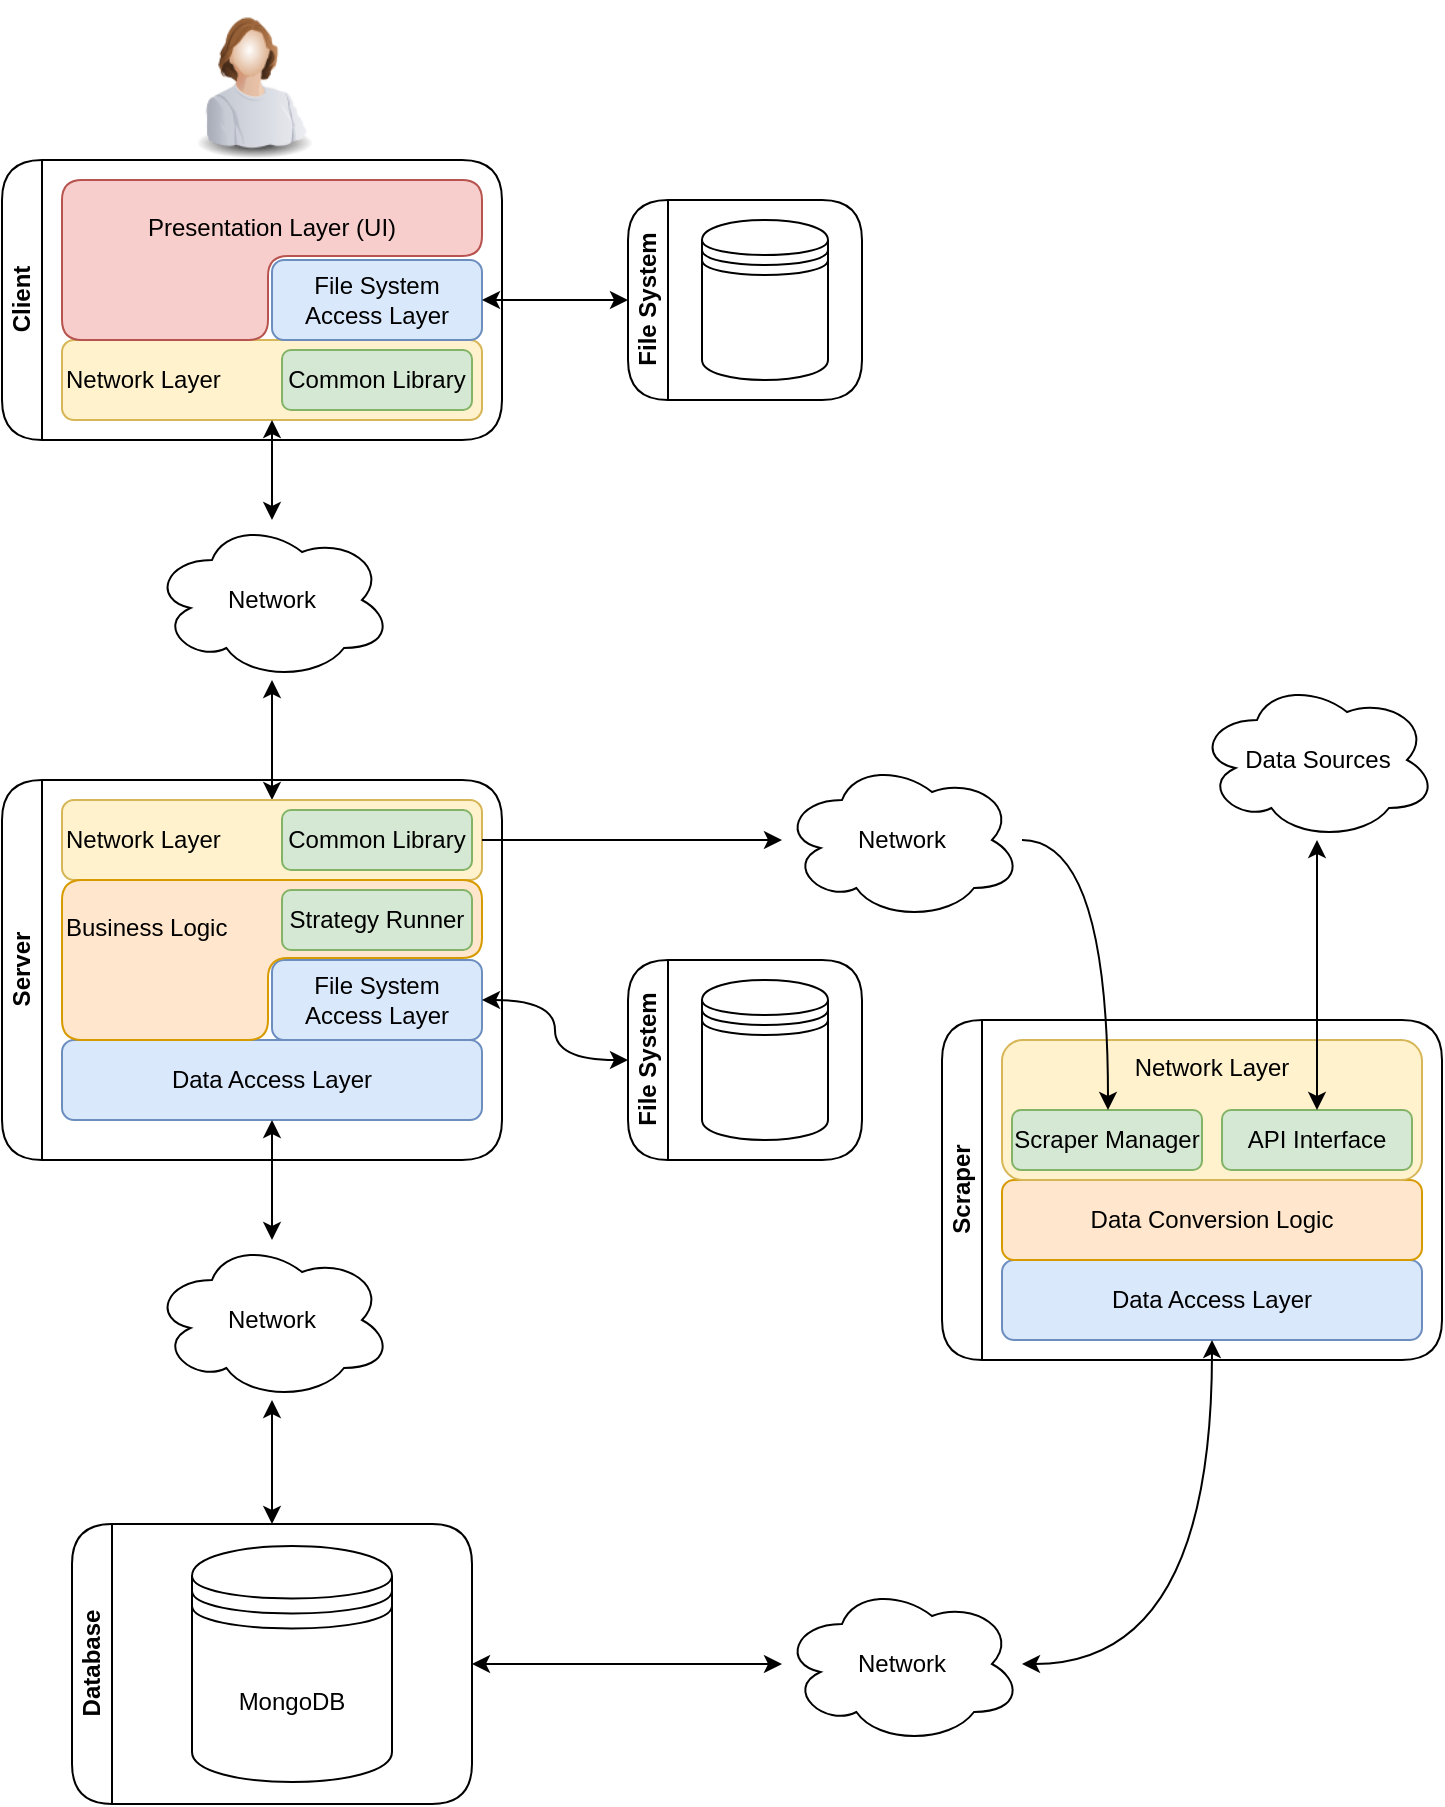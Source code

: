 <mxfile version="12.6.2" type="github">
  <diagram id="9oRsCZYGqYEaME0ZXxkR" name="Page-1">
    <mxGraphModel dx="1414" dy="768" grid="1" gridSize="10" guides="1" tooltips="1" connect="1" arrows="1" fold="1" page="1" pageScale="1" pageWidth="827" pageHeight="1169" math="0" shadow="0">
      <root>
        <mxCell id="0"/>
        <mxCell id="1" parent="0"/>
        <mxCell id="pZFqRjBSHbFWknKDNms_-14" value="Client" style="swimlane;html=1;startSize=20;horizontal=0;childLayout=treeLayout;horizontalTree=1;resizable=1;containerType=tree;rounded=1;shadow=0;glass=0;comic=0;fillColor=#ffffff;arcSize=37;collapsible=0;" parent="1" vertex="1">
          <mxGeometry y="80" width="250" height="140" as="geometry"/>
        </mxCell>
        <mxCell id="pZFqRjBSHbFWknKDNms_-24" value="Network Layer" style="rounded=1;whiteSpace=wrap;html=1;imageAspect=1;fillColor=#fff2cc;strokeColor=#d6b656;align=left;" parent="pZFqRjBSHbFWknKDNms_-14" vertex="1">
          <mxGeometry x="30" y="90" width="210" height="40" as="geometry"/>
        </mxCell>
        <mxCell id="pZFqRjBSHbFWknKDNms_-25" value="File System Access Layer" style="rounded=1;whiteSpace=wrap;html=1;fillColor=#dae8fc;strokeColor=#6c8ebf;" parent="pZFqRjBSHbFWknKDNms_-14" vertex="1">
          <mxGeometry x="135" y="50" width="105" height="40" as="geometry"/>
        </mxCell>
        <mxCell id="pZFqRjBSHbFWknKDNms_-45" value="Presentation Layer (UI)" style="shape=corner;whiteSpace=wrap;rounded=1;shadow=0;glass=0;comic=0;startSize=20;fillColor=#f8cecc;dx=103;dy=38;strokeColor=#b85450;verticalAlign=top;labelPosition=center;verticalLabelPosition=middle;align=center;horizontal=1;html=1;spacingTop=10;" parent="pZFqRjBSHbFWknKDNms_-14" vertex="1">
          <mxGeometry x="30" y="10" width="210" height="80" as="geometry"/>
        </mxCell>
        <mxCell id="nYY8v-5Ol-1SoNux4Pxv-2" value="Common Library" style="rounded=1;whiteSpace=wrap;html=1;fillColor=#d5e8d4;strokeColor=#82b366;" vertex="1" parent="pZFqRjBSHbFWknKDNms_-14">
          <mxGeometry x="140" y="95" width="95" height="30" as="geometry"/>
        </mxCell>
        <mxCell id="pZFqRjBSHbFWknKDNms_-27" value="&lt;div&gt;File System&lt;/div&gt;" style="swimlane;html=1;startSize=20;horizontal=0;childLayout=treeLayout;horizontalTree=1;resizable=1;containerType=tree;rounded=1;shadow=0;glass=0;comic=0;fillColor=#ffffff;arcSize=37;collapsible=0;" parent="1" vertex="1">
          <mxGeometry x="313" y="100" width="117" height="100" as="geometry"/>
        </mxCell>
        <mxCell id="pZFqRjBSHbFWknKDNms_-31" value="" style="shape=datastore;whiteSpace=wrap;html=1;rounded=1;shadow=0;glass=0;comic=0;startSize=20;fillColor=#ffffff;" parent="pZFqRjBSHbFWknKDNms_-27" vertex="1">
          <mxGeometry x="37" y="10" width="63" height="80" as="geometry"/>
        </mxCell>
        <mxCell id="pZFqRjBSHbFWknKDNms_-39" style="edgeStyle=orthogonalEdgeStyle;rounded=0;orthogonalLoop=1;jettySize=auto;html=1;startArrow=classic;startFill=1;startSize=6;endArrow=classic;endFill=1;" parent="1" source="pZFqRjBSHbFWknKDNms_-33" target="pZFqRjBSHbFWknKDNms_-37" edge="1">
          <mxGeometry relative="1" as="geometry"/>
        </mxCell>
        <mxCell id="pZFqRjBSHbFWknKDNms_-33" value="Network" style="ellipse;shape=cloud;whiteSpace=wrap;html=1;rounded=1;shadow=0;glass=0;comic=0;startSize=20;fillColor=#ffffff;" parent="1" vertex="1">
          <mxGeometry x="75" y="260" width="120" height="80" as="geometry"/>
        </mxCell>
        <mxCell id="pZFqRjBSHbFWknKDNms_-34" style="edgeStyle=orthogonalEdgeStyle;rounded=0;orthogonalLoop=1;jettySize=auto;html=1;startSize=6;endArrow=classic;endFill=1;startArrow=classic;startFill=1;" parent="1" source="pZFqRjBSHbFWknKDNms_-24" target="pZFqRjBSHbFWknKDNms_-33" edge="1">
          <mxGeometry relative="1" as="geometry"/>
        </mxCell>
        <mxCell id="pZFqRjBSHbFWknKDNms_-35" value="Server" style="swimlane;html=1;startSize=20;horizontal=0;childLayout=treeLayout;horizontalTree=1;resizable=1;containerType=tree;rounded=1;shadow=0;glass=0;comic=0;fillColor=#ffffff;arcSize=37;collapsible=0;" parent="1" vertex="1">
          <mxGeometry y="390" width="250" height="190" as="geometry"/>
        </mxCell>
        <mxCell id="pZFqRjBSHbFWknKDNms_-37" value="Network Layer" style="rounded=1;whiteSpace=wrap;html=1;imageAspect=1;fillColor=#fff2cc;strokeColor=#d6b656;align=left;" parent="pZFqRjBSHbFWknKDNms_-35" vertex="1">
          <mxGeometry x="30" y="10" width="210" height="40" as="geometry"/>
        </mxCell>
        <mxCell id="pZFqRjBSHbFWknKDNms_-40" value="Data Access Layer" style="rounded=1;whiteSpace=wrap;html=1;imageAspect=1;fillColor=#dae8fc;strokeColor=#6c8ebf;" parent="pZFqRjBSHbFWknKDNms_-35" vertex="1">
          <mxGeometry x="30" y="130" width="210" height="40" as="geometry"/>
        </mxCell>
        <mxCell id="nYY8v-5Ol-1SoNux4Pxv-4" value="File System Access Layer" style="rounded=1;whiteSpace=wrap;html=1;fillColor=#dae8fc;strokeColor=#6c8ebf;" vertex="1" parent="pZFqRjBSHbFWknKDNms_-35">
          <mxGeometry x="135" y="90" width="105" height="40" as="geometry"/>
        </mxCell>
        <mxCell id="nYY8v-5Ol-1SoNux4Pxv-5" value="Business Logic" style="shape=corner;whiteSpace=wrap;rounded=1;shadow=0;glass=0;comic=0;startSize=20;fillColor=#ffe6cc;dx=103;dy=39;strokeColor=#d79b00;verticalAlign=top;labelPosition=center;verticalLabelPosition=middle;align=left;horizontal=1;html=1;spacingTop=10;" vertex="1" parent="pZFqRjBSHbFWknKDNms_-35">
          <mxGeometry x="30" y="50" width="210" height="80" as="geometry"/>
        </mxCell>
        <mxCell id="nYY8v-5Ol-1SoNux4Pxv-3" value="Strategy Runner" style="rounded=1;whiteSpace=wrap;html=1;fillColor=#d5e8d4;strokeColor=#82b366;" vertex="1" parent="pZFqRjBSHbFWknKDNms_-35">
          <mxGeometry x="140" y="55" width="95" height="30" as="geometry"/>
        </mxCell>
        <mxCell id="nYY8v-5Ol-1SoNux4Pxv-12" value="Common Library" style="rounded=1;whiteSpace=wrap;html=1;fillColor=#d5e8d4;strokeColor=#82b366;" vertex="1" parent="pZFqRjBSHbFWknKDNms_-35">
          <mxGeometry x="140" y="15" width="95" height="30" as="geometry"/>
        </mxCell>
        <mxCell id="pZFqRjBSHbFWknKDNms_-41" value="Database" style="swimlane;html=1;startSize=20;horizontal=0;childLayout=treeLayout;horizontalTree=1;resizable=1;containerType=tree;rounded=1;shadow=0;glass=0;comic=0;fillColor=#ffffff;arcSize=37;collapsible=0;" parent="1" vertex="1">
          <mxGeometry x="35" y="762" width="200" height="140" as="geometry"/>
        </mxCell>
        <mxCell id="pZFqRjBSHbFWknKDNms_-42" value="MongoDB" style="shape=datastore;whiteSpace=wrap;html=1;rounded=1;shadow=0;glass=0;comic=0;startSize=20;fillColor=#ffffff;" parent="pZFqRjBSHbFWknKDNms_-41" vertex="1">
          <mxGeometry x="60" y="11" width="100" height="118" as="geometry"/>
        </mxCell>
        <mxCell id="pZFqRjBSHbFWknKDNms_-44" value="" style="image;html=1;labelBackgroundColor=#ffffff;image=img/lib/clip_art/people/Worker_Woman_128x128.png;rounded=1;shadow=0;glass=0;comic=0;startSize=20;fillColor=#ffffff;" parent="1" vertex="1">
          <mxGeometry x="85" width="80" height="80" as="geometry"/>
        </mxCell>
        <mxCell id="pZFqRjBSHbFWknKDNms_-51" style="edgeStyle=orthogonalEdgeStyle;rounded=0;orthogonalLoop=1;jettySize=auto;html=1;startArrow=classic;startFill=1;startSize=6;endArrow=classic;endFill=1;" parent="1" source="pZFqRjBSHbFWknKDNms_-49" target="pZFqRjBSHbFWknKDNms_-41" edge="1">
          <mxGeometry relative="1" as="geometry"/>
        </mxCell>
        <mxCell id="pZFqRjBSHbFWknKDNms_-49" value="Network" style="ellipse;shape=cloud;whiteSpace=wrap;html=1;rounded=1;shadow=0;glass=0;comic=0;startSize=20;fillColor=#ffffff;" parent="1" vertex="1">
          <mxGeometry x="75" y="620" width="120" height="80" as="geometry"/>
        </mxCell>
        <mxCell id="pZFqRjBSHbFWknKDNms_-50" style="edgeStyle=orthogonalEdgeStyle;rounded=0;orthogonalLoop=1;jettySize=auto;html=1;startArrow=classic;startFill=1;startSize=6;endArrow=classic;endFill=1;" parent="1" source="pZFqRjBSHbFWknKDNms_-40" target="pZFqRjBSHbFWknKDNms_-49" edge="1">
          <mxGeometry relative="1" as="geometry"/>
        </mxCell>
        <mxCell id="0u3aBdH8Ed06nAySPWel-1" value="&lt;div&gt;Scraper&lt;/div&gt;" style="swimlane;html=1;startSize=20;horizontal=0;childLayout=treeLayout;horizontalTree=1;resizable=1;containerType=tree;rounded=1;shadow=0;glass=0;comic=0;fillColor=#ffffff;arcSize=37;collapsible=0;" parent="1" vertex="1">
          <mxGeometry x="470" y="510" width="250" height="170" as="geometry"/>
        </mxCell>
        <mxCell id="0u3aBdH8Ed06nAySPWel-3" value="Data Access Layer" style="rounded=1;whiteSpace=wrap;html=1;imageAspect=1;fillColor=#dae8fc;strokeColor=#6c8ebf;" parent="0u3aBdH8Ed06nAySPWel-1" vertex="1">
          <mxGeometry x="30" y="120" width="210" height="40" as="geometry"/>
        </mxCell>
        <mxCell id="0u3aBdH8Ed06nAySPWel-4" value="Data Conversion Logic" style="rounded=1;whiteSpace=wrap;html=1;imageAspect=1;fillColor=#ffe6cc;strokeColor=#d79b00;" parent="0u3aBdH8Ed06nAySPWel-1" vertex="1">
          <mxGeometry x="30" y="80" width="210" height="40" as="geometry"/>
        </mxCell>
        <mxCell id="nYY8v-5Ol-1SoNux4Pxv-14" value="Network Layer" style="rounded=1;whiteSpace=wrap;html=1;imageAspect=1;fillColor=#fff2cc;strokeColor=#d6b656;align=center;verticalAlign=top;" vertex="1" parent="0u3aBdH8Ed06nAySPWel-1">
          <mxGeometry x="30" y="10" width="210" height="70" as="geometry"/>
        </mxCell>
        <mxCell id="0u3aBdH8Ed06nAySPWel-2" value="Scraper Manager" style="rounded=1;whiteSpace=wrap;html=1;imageAspect=1;fillColor=#d5e8d4;strokeColor=#82b366;" parent="0u3aBdH8Ed06nAySPWel-1" vertex="1">
          <mxGeometry x="35" y="45" width="95" height="30" as="geometry"/>
        </mxCell>
        <mxCell id="nYY8v-5Ol-1SoNux4Pxv-13" value="API Interface" style="rounded=1;whiteSpace=wrap;html=1;imageAspect=1;fillColor=#d5e8d4;strokeColor=#82b366;" vertex="1" parent="0u3aBdH8Ed06nAySPWel-1">
          <mxGeometry x="140" y="45" width="95" height="30" as="geometry"/>
        </mxCell>
        <mxCell id="0u3aBdH8Ed06nAySPWel-14" style="edgeStyle=orthogonalEdgeStyle;curved=1;rounded=0;orthogonalLoop=1;jettySize=auto;html=1;startArrow=none;startFill=0;" parent="1" source="0u3aBdH8Ed06nAySPWel-7" target="0u3aBdH8Ed06nAySPWel-2" edge="1">
          <mxGeometry relative="1" as="geometry">
            <Array as="points">
              <mxPoint x="553" y="420"/>
            </Array>
          </mxGeometry>
        </mxCell>
        <mxCell id="0u3aBdH8Ed06nAySPWel-7" value="Network" style="ellipse;shape=cloud;whiteSpace=wrap;html=1;rounded=1;shadow=0;glass=0;comic=0;startSize=20;fillColor=#ffffff;" parent="1" vertex="1">
          <mxGeometry x="390" y="380" width="120" height="80" as="geometry"/>
        </mxCell>
        <mxCell id="0u3aBdH8Ed06nAySPWel-11" style="edgeStyle=none;rounded=0;orthogonalLoop=1;jettySize=auto;html=1;startArrow=classic;startFill=1;" parent="1" source="0u3aBdH8Ed06nAySPWel-8" target="pZFqRjBSHbFWknKDNms_-41" edge="1">
          <mxGeometry relative="1" as="geometry"/>
        </mxCell>
        <mxCell id="0u3aBdH8Ed06nAySPWel-8" value="Network" style="ellipse;shape=cloud;whiteSpace=wrap;html=1;rounded=1;shadow=0;glass=0;comic=0;startSize=20;fillColor=#ffffff;" parent="1" vertex="1">
          <mxGeometry x="390" y="792" width="120" height="80" as="geometry"/>
        </mxCell>
        <mxCell id="0u3aBdH8Ed06nAySPWel-10" style="rounded=0;orthogonalLoop=1;jettySize=auto;html=1;startArrow=none;startFill=0;" parent="1" source="pZFqRjBSHbFWknKDNms_-37" target="0u3aBdH8Ed06nAySPWel-7" edge="1">
          <mxGeometry relative="1" as="geometry"/>
        </mxCell>
        <mxCell id="0u3aBdH8Ed06nAySPWel-15" style="edgeStyle=orthogonalEdgeStyle;curved=1;rounded=0;orthogonalLoop=1;jettySize=auto;html=1;startArrow=classic;startFill=1;exitX=0.5;exitY=1;exitDx=0;exitDy=0;" parent="1" source="0u3aBdH8Ed06nAySPWel-3" target="0u3aBdH8Ed06nAySPWel-8" edge="1">
          <mxGeometry relative="1" as="geometry">
            <Array as="points">
              <mxPoint x="605" y="832"/>
            </Array>
          </mxGeometry>
        </mxCell>
        <mxCell id="0u3aBdH8Ed06nAySPWel-16" value="Data Sources" style="ellipse;shape=cloud;whiteSpace=wrap;html=1;" parent="1" vertex="1">
          <mxGeometry x="597.5" y="340" width="120" height="80" as="geometry"/>
        </mxCell>
        <mxCell id="0u3aBdH8Ed06nAySPWel-17" style="edgeStyle=orthogonalEdgeStyle;curved=1;rounded=0;orthogonalLoop=1;jettySize=auto;html=1;startArrow=classic;startFill=1;" parent="1" source="nYY8v-5Ol-1SoNux4Pxv-13" target="0u3aBdH8Ed06nAySPWel-16" edge="1">
          <mxGeometry relative="1" as="geometry">
            <Array as="points">
              <mxPoint x="640" y="420"/>
            </Array>
            <mxPoint x="580" y="420" as="sourcePoint"/>
          </mxGeometry>
        </mxCell>
        <mxCell id="nYY8v-5Ol-1SoNux4Pxv-6" value="&lt;div&gt;File System&lt;/div&gt;" style="swimlane;html=1;startSize=20;horizontal=0;childLayout=treeLayout;horizontalTree=1;resizable=1;containerType=tree;rounded=1;shadow=0;glass=0;comic=0;fillColor=#ffffff;arcSize=37;collapsible=0;" vertex="1" parent="1">
          <mxGeometry x="313" y="480" width="117" height="100" as="geometry"/>
        </mxCell>
        <mxCell id="nYY8v-5Ol-1SoNux4Pxv-7" value="" style="shape=datastore;whiteSpace=wrap;html=1;rounded=1;shadow=0;glass=0;comic=0;startSize=20;fillColor=#ffffff;" vertex="1" parent="nYY8v-5Ol-1SoNux4Pxv-6">
          <mxGeometry x="37" y="10" width="63" height="80" as="geometry"/>
        </mxCell>
        <mxCell id="nYY8v-5Ol-1SoNux4Pxv-8" style="edgeStyle=orthogonalEdgeStyle;rounded=0;orthogonalLoop=1;jettySize=auto;html=1;startArrow=classic;startFill=1;curved=1;" edge="1" parent="1" source="nYY8v-5Ol-1SoNux4Pxv-4" target="nYY8v-5Ol-1SoNux4Pxv-6">
          <mxGeometry relative="1" as="geometry"/>
        </mxCell>
        <mxCell id="nYY8v-5Ol-1SoNux4Pxv-9" style="edgeStyle=orthogonalEdgeStyle;rounded=0;orthogonalLoop=1;jettySize=auto;html=1;startArrow=classic;startFill=1;" edge="1" parent="1" source="pZFqRjBSHbFWknKDNms_-25" target="pZFqRjBSHbFWknKDNms_-27">
          <mxGeometry relative="1" as="geometry"/>
        </mxCell>
      </root>
    </mxGraphModel>
  </diagram>
</mxfile>
